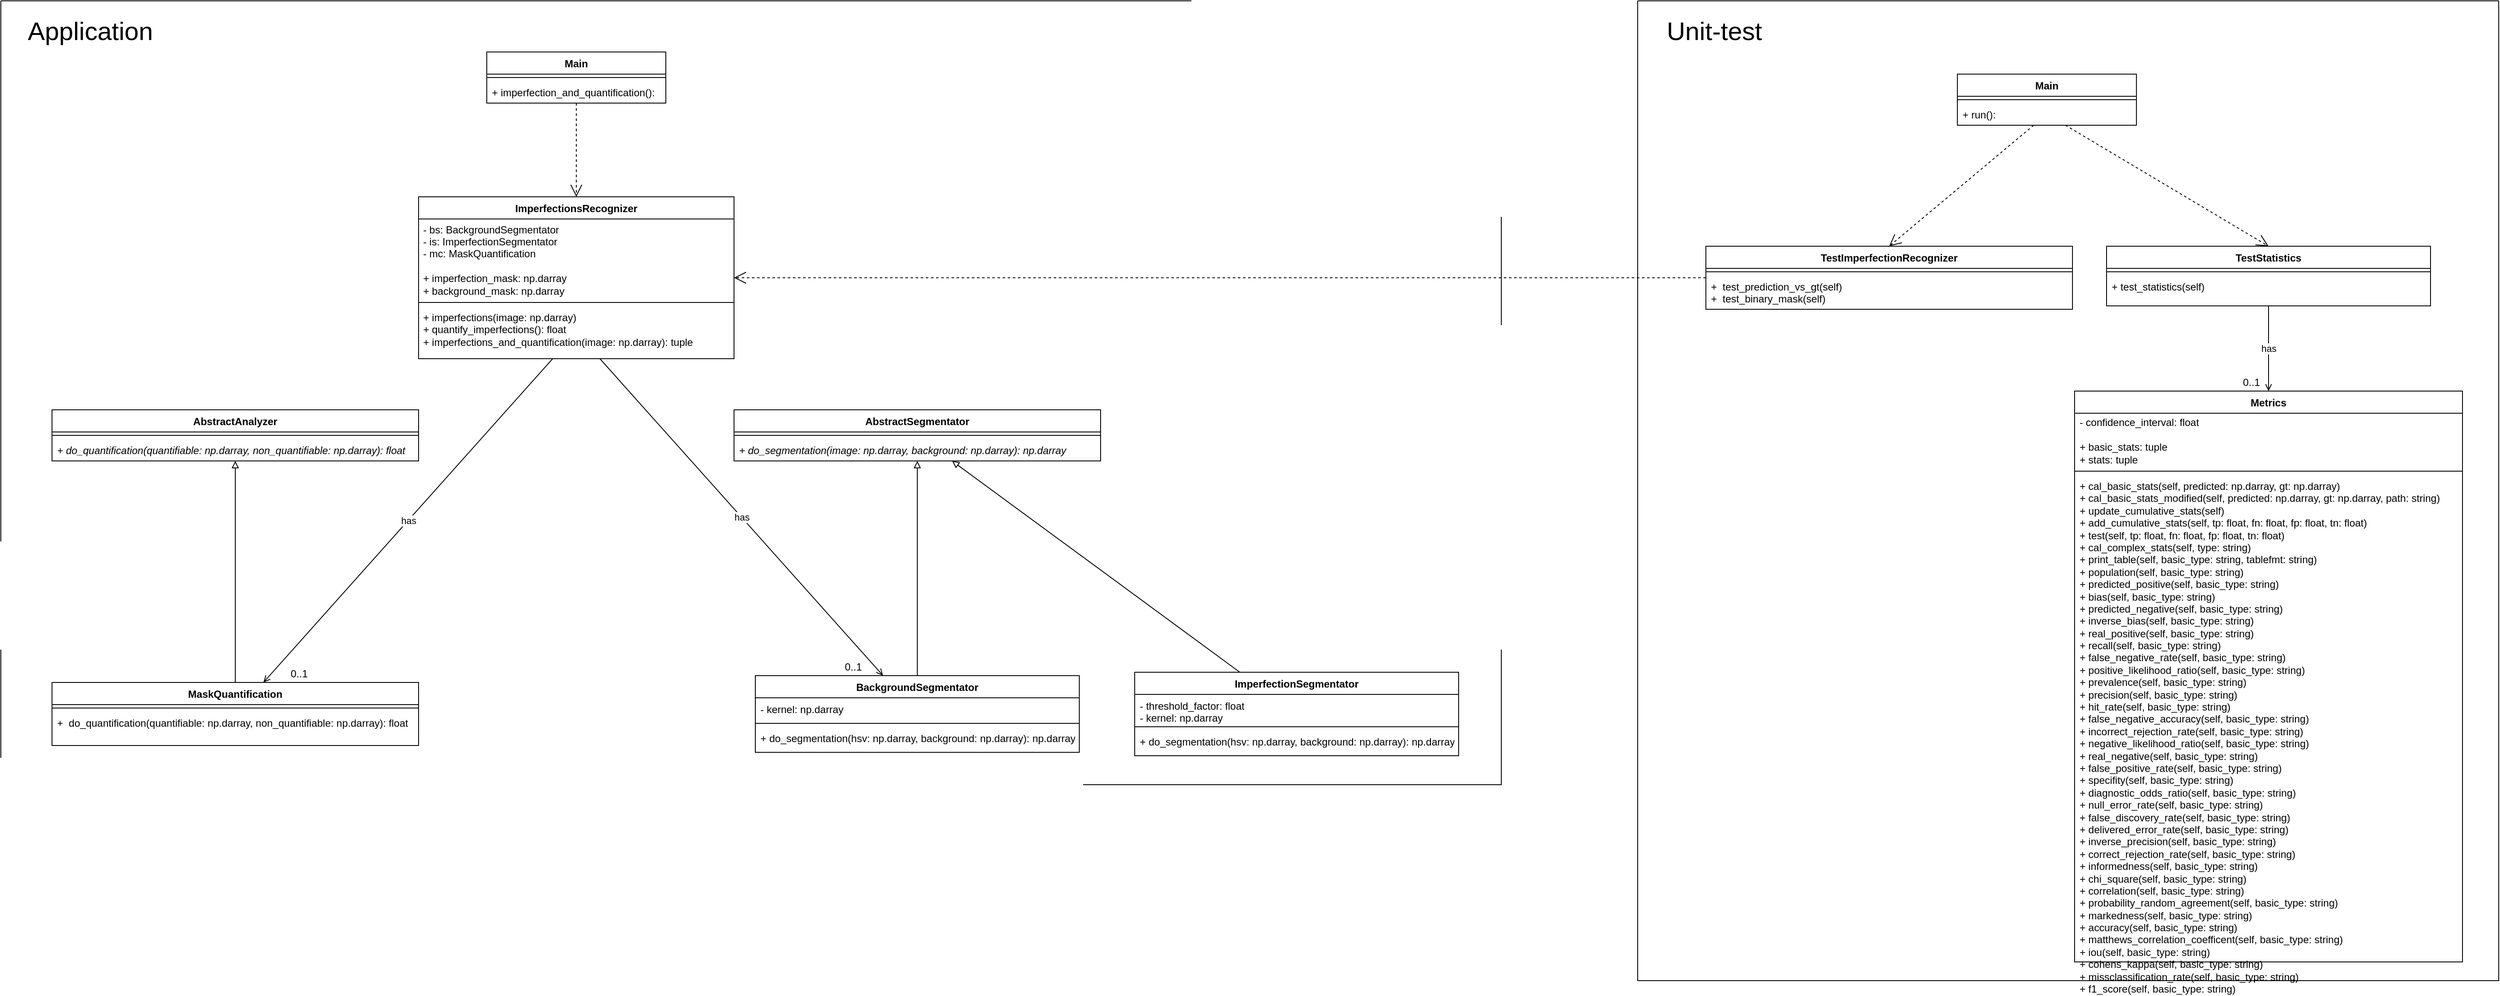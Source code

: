 <mxfile version="14.6.10" type="device"><diagram id="C5RBs43oDa-KdzZeNtuy" name="Page-1"><mxGraphModel dx="3438" dy="3571" grid="1" gridSize="10" guides="1" tooltips="1" connect="1" arrows="1" fold="1" page="1" pageScale="1" pageWidth="827" pageHeight="1169" math="0" shadow="0"><root><mxCell id="WIyWlLk6GJQsqaUBKTNV-0"/><mxCell id="WIyWlLk6GJQsqaUBKTNV-1" parent="WIyWlLk6GJQsqaUBKTNV-0"/><mxCell id="r6uH3k9a7JUGzYTIAbdl-18" value="AbstractAnalyzer" style="swimlane;fontStyle=1;align=center;verticalAlign=top;childLayout=stackLayout;horizontal=1;startSize=26;horizontalStack=0;resizeParent=1;resizeParentMax=0;resizeLast=0;collapsible=1;marginBottom=0;" parent="WIyWlLk6GJQsqaUBKTNV-1" vertex="1"><mxGeometry x="-220" y="620" width="430" height="60" as="geometry"/></mxCell><mxCell id="r6uH3k9a7JUGzYTIAbdl-20" value="" style="line;strokeWidth=1;fillColor=none;align=left;verticalAlign=middle;spacingTop=-1;spacingLeft=3;spacingRight=3;rotatable=0;labelPosition=right;points=[];portConstraint=eastwest;" parent="r6uH3k9a7JUGzYTIAbdl-18" vertex="1"><mxGeometry y="26" width="430" height="8" as="geometry"/></mxCell><mxCell id="r6uH3k9a7JUGzYTIAbdl-21" value="+ do_quantification(quantifiable: np.darray, non_quantifiable: np.darray): float" style="text;strokeColor=none;fillColor=none;align=left;verticalAlign=top;spacingLeft=4;spacingRight=4;overflow=hidden;rotatable=0;points=[[0,0.5],[1,0.5]];portConstraint=eastwest;fontStyle=2" parent="r6uH3k9a7JUGzYTIAbdl-18" vertex="1"><mxGeometry y="34" width="430" height="26" as="geometry"/></mxCell><mxCell id="r6uH3k9a7JUGzYTIAbdl-22" value="BackgroundSegmentator" style="swimlane;fontStyle=1;align=center;verticalAlign=top;childLayout=stackLayout;horizontal=1;startSize=26;horizontalStack=0;resizeParent=1;resizeParentMax=0;resizeLast=0;collapsible=1;marginBottom=0;" parent="WIyWlLk6GJQsqaUBKTNV-1" vertex="1"><mxGeometry x="605" y="932" width="380" height="90" as="geometry"/></mxCell><mxCell id="r6uH3k9a7JUGzYTIAbdl-23" value="- kernel: np.darray" style="text;strokeColor=none;fillColor=none;align=left;verticalAlign=top;spacingLeft=4;spacingRight=4;overflow=hidden;rotatable=0;points=[[0,0.5],[1,0.5]];portConstraint=eastwest;" parent="r6uH3k9a7JUGzYTIAbdl-22" vertex="1"><mxGeometry y="26" width="380" height="26" as="geometry"/></mxCell><mxCell id="r6uH3k9a7JUGzYTIAbdl-24" value="" style="line;strokeWidth=1;fillColor=none;align=left;verticalAlign=middle;spacingTop=-1;spacingLeft=3;spacingRight=3;rotatable=0;labelPosition=right;points=[];portConstraint=eastwest;" parent="r6uH3k9a7JUGzYTIAbdl-22" vertex="1"><mxGeometry y="52" width="380" height="8" as="geometry"/></mxCell><mxCell id="r6uH3k9a7JUGzYTIAbdl-25" value="+ do_segmentation(hsv: np.darray, background: np.darray): np.darray" style="text;strokeColor=none;fillColor=none;align=left;verticalAlign=top;spacingLeft=4;spacingRight=4;overflow=hidden;rotatable=0;points=[[0,0.5],[1,0.5]];portConstraint=eastwest;" parent="r6uH3k9a7JUGzYTIAbdl-22" vertex="1"><mxGeometry y="60" width="380" height="30" as="geometry"/></mxCell><mxCell id="r6uH3k9a7JUGzYTIAbdl-30" value="MaskQuantification" style="swimlane;fontStyle=1;align=center;verticalAlign=top;childLayout=stackLayout;horizontal=1;startSize=26;horizontalStack=0;resizeParent=1;resizeParentMax=0;resizeLast=0;collapsible=1;marginBottom=0;" parent="WIyWlLk6GJQsqaUBKTNV-1" vertex="1"><mxGeometry x="-220" y="940" width="430" height="74" as="geometry"/></mxCell><mxCell id="r6uH3k9a7JUGzYTIAbdl-32" value="" style="line;strokeWidth=1;fillColor=none;align=left;verticalAlign=middle;spacingTop=-1;spacingLeft=3;spacingRight=3;rotatable=0;labelPosition=right;points=[];portConstraint=eastwest;" parent="r6uH3k9a7JUGzYTIAbdl-30" vertex="1"><mxGeometry y="26" width="430" height="8" as="geometry"/></mxCell><mxCell id="r6uH3k9a7JUGzYTIAbdl-33" value="+  do_quantification(quantifiable: np.darray, non_quantifiable: np.darray): float" style="text;strokeColor=none;fillColor=none;align=left;verticalAlign=top;spacingLeft=4;spacingRight=4;overflow=hidden;rotatable=0;points=[[0,0.5],[1,0.5]];portConstraint=eastwest;" parent="r6uH3k9a7JUGzYTIAbdl-30" vertex="1"><mxGeometry y="34" width="430" height="40" as="geometry"/></mxCell><mxCell id="r6uH3k9a7JUGzYTIAbdl-42" value="" style="endArrow=block;html=1;align=left;endFill=0;" parent="WIyWlLk6GJQsqaUBKTNV-1" source="r6uH3k9a7JUGzYTIAbdl-30" target="r6uH3k9a7JUGzYTIAbdl-21" edge="1"><mxGeometry width="50" height="50" relative="1" as="geometry"><mxPoint x="340" y="840" as="sourcePoint"/><mxPoint x="205.857" y="769" as="targetPoint"/></mxGeometry></mxCell><mxCell id="H5UopZFCbMcofxjAYiP0-5" value="ImperfectionsRecognizer" style="swimlane;fontStyle=1;align=center;verticalAlign=top;childLayout=stackLayout;horizontal=1;startSize=26;horizontalStack=0;resizeParent=1;resizeParentMax=0;resizeLast=0;collapsible=1;marginBottom=0;" parent="WIyWlLk6GJQsqaUBKTNV-1" vertex="1"><mxGeometry x="210" y="370" width="370" height="190" as="geometry"/></mxCell><mxCell id="H5UopZFCbMcofxjAYiP0-6" value="&amp;nbsp;- bs: BackgroundSegmentator&lt;br&gt;&amp;nbsp;- is: ImperfectionSegmentator&lt;br&gt;&amp;nbsp;- mc: MaskQuantification&lt;br&gt;&lt;span&gt;&lt;br&gt;&amp;nbsp;+ imperfection_mask: np.darray&lt;/span&gt;&lt;br style=&quot;padding: 0px ; margin: 0px&quot;&gt;&lt;span&gt;&amp;nbsp;+ background&lt;/span&gt;_mask: np.darray" style="text;html=1;strokeColor=none;fillColor=none;align=left;verticalAlign=bottom;whiteSpace=wrap;rounded=0;" parent="H5UopZFCbMcofxjAYiP0-5" vertex="1"><mxGeometry y="26" width="370" height="94" as="geometry"/></mxCell><mxCell id="H5UopZFCbMcofxjAYiP0-7" value="" style="line;strokeWidth=1;fillColor=none;align=left;verticalAlign=middle;spacingTop=-1;spacingLeft=3;spacingRight=3;rotatable=0;labelPosition=right;points=[];portConstraint=eastwest;" parent="H5UopZFCbMcofxjAYiP0-5" vertex="1"><mxGeometry y="120" width="370" height="8" as="geometry"/></mxCell><mxCell id="H5UopZFCbMcofxjAYiP0-9" value="&amp;nbsp;+ imperfections(image: np.darray)&lt;br&gt;&amp;nbsp;+ quantify_imperfections(): float&lt;br&gt;&amp;nbsp;+ imperfections_and_quantification(image: np.darray): tuple" style="text;html=1;strokeColor=none;fillColor=none;align=left;verticalAlign=top;whiteSpace=wrap;rounded=0;" parent="H5UopZFCbMcofxjAYiP0-5" vertex="1"><mxGeometry y="128" width="370" height="62" as="geometry"/></mxCell><mxCell id="H5UopZFCbMcofxjAYiP0-10" value="has" style="endArrow=open;html=1;endFill=0;" parent="WIyWlLk6GJQsqaUBKTNV-1" source="H5UopZFCbMcofxjAYiP0-9" target="r6uH3k9a7JUGzYTIAbdl-30" edge="1"><mxGeometry width="50" height="50" relative="1" as="geometry"><mxPoint x="260" y="960" as="sourcePoint"/><mxPoint x="310" y="910" as="targetPoint"/></mxGeometry></mxCell><mxCell id="H5UopZFCbMcofxjAYiP0-12" value="0..1" style="text;html=1;strokeColor=none;fillColor=none;align=center;verticalAlign=middle;whiteSpace=wrap;rounded=0;" parent="WIyWlLk6GJQsqaUBKTNV-1" vertex="1"><mxGeometry x="50" y="920" width="40" height="20" as="geometry"/></mxCell><mxCell id="H5UopZFCbMcofxjAYiP0-13" value="has" style="endArrow=open;html=1;endFill=0;" parent="WIyWlLk6GJQsqaUBKTNV-1" source="H5UopZFCbMcofxjAYiP0-9" target="r6uH3k9a7JUGzYTIAbdl-22" edge="1"><mxGeometry width="50" height="50" relative="1" as="geometry"><mxPoint x="448.426" y="808" as="sourcePoint"/><mxPoint x="178.889" y="950" as="targetPoint"/></mxGeometry></mxCell><mxCell id="8I8ciBZBEWu3mQ2lOmKd-0" value="Main" style="swimlane;fontStyle=1;align=center;verticalAlign=top;childLayout=stackLayout;horizontal=1;startSize=26;horizontalStack=0;resizeParent=1;resizeParentMax=0;resizeLast=0;collapsible=1;marginBottom=0;" parent="WIyWlLk6GJQsqaUBKTNV-1" vertex="1"><mxGeometry x="290" y="200" width="210" height="60" as="geometry"/></mxCell><mxCell id="8I8ciBZBEWu3mQ2lOmKd-2" value="" style="line;strokeWidth=1;fillColor=none;align=left;verticalAlign=middle;spacingTop=-1;spacingLeft=3;spacingRight=3;rotatable=0;labelPosition=right;points=[];portConstraint=eastwest;" parent="8I8ciBZBEWu3mQ2lOmKd-0" vertex="1"><mxGeometry y="26" width="210" height="8" as="geometry"/></mxCell><mxCell id="8I8ciBZBEWu3mQ2lOmKd-3" value="+ imperfection_and_quantification():" style="text;strokeColor=none;fillColor=none;align=left;verticalAlign=top;spacingLeft=4;spacingRight=4;overflow=hidden;rotatable=0;points=[[0,0.5],[1,0.5]];portConstraint=eastwest;" parent="8I8ciBZBEWu3mQ2lOmKd-0" vertex="1"><mxGeometry y="34" width="210" height="26" as="geometry"/></mxCell><mxCell id="8I8ciBZBEWu3mQ2lOmKd-7" value="" style="endArrow=open;endFill=1;endSize=12;html=1;dashed=1;" parent="WIyWlLk6GJQsqaUBKTNV-1" source="8I8ciBZBEWu3mQ2lOmKd-3" target="H5UopZFCbMcofxjAYiP0-5" edge="1"><mxGeometry width="160" relative="1" as="geometry"><mxPoint x="260" y="600" as="sourcePoint"/><mxPoint x="420" y="600" as="targetPoint"/></mxGeometry></mxCell><mxCell id="PlAL53nBY1dgBmu3rAyc-0" value="AbstractSegmentator" style="swimlane;fontStyle=1;align=center;verticalAlign=top;childLayout=stackLayout;horizontal=1;startSize=26;horizontalStack=0;resizeParent=1;resizeParentMax=0;resizeLast=0;collapsible=1;marginBottom=0;" parent="WIyWlLk6GJQsqaUBKTNV-1" vertex="1"><mxGeometry x="580" y="620" width="430" height="60" as="geometry"/></mxCell><mxCell id="PlAL53nBY1dgBmu3rAyc-1" value="" style="line;strokeWidth=1;fillColor=none;align=left;verticalAlign=middle;spacingTop=-1;spacingLeft=3;spacingRight=3;rotatable=0;labelPosition=right;points=[];portConstraint=eastwest;" parent="PlAL53nBY1dgBmu3rAyc-0" vertex="1"><mxGeometry y="26" width="430" height="8" as="geometry"/></mxCell><mxCell id="PlAL53nBY1dgBmu3rAyc-2" value="+ do_segmentation(image: np.darray, background: np.darray): np.darray" style="text;strokeColor=none;fillColor=none;align=left;verticalAlign=top;spacingLeft=4;spacingRight=4;overflow=hidden;rotatable=0;points=[[0,0.5],[1,0.5]];portConstraint=eastwest;fontStyle=2" parent="PlAL53nBY1dgBmu3rAyc-0" vertex="1"><mxGeometry y="34" width="430" height="26" as="geometry"/></mxCell><mxCell id="PlAL53nBY1dgBmu3rAyc-3" value="ImperfectionSegmentator" style="swimlane;fontStyle=1;align=center;verticalAlign=top;childLayout=stackLayout;horizontal=1;startSize=26;horizontalStack=0;resizeParent=1;resizeParentMax=0;resizeLast=0;collapsible=1;marginBottom=0;" parent="WIyWlLk6GJQsqaUBKTNV-1" vertex="1"><mxGeometry x="1050" y="928" width="380" height="98" as="geometry"/></mxCell><mxCell id="PlAL53nBY1dgBmu3rAyc-4" value="- threshold_factor: float&#10;- kernel: np.darray" style="text;strokeColor=none;fillColor=none;align=left;verticalAlign=top;spacingLeft=4;spacingRight=4;overflow=hidden;rotatable=0;points=[[0,0.5],[1,0.5]];portConstraint=eastwest;" parent="PlAL53nBY1dgBmu3rAyc-3" vertex="1"><mxGeometry y="26" width="380" height="34" as="geometry"/></mxCell><mxCell id="PlAL53nBY1dgBmu3rAyc-5" value="" style="line;strokeWidth=1;fillColor=none;align=left;verticalAlign=middle;spacingTop=-1;spacingLeft=3;spacingRight=3;rotatable=0;labelPosition=right;points=[];portConstraint=eastwest;" parent="PlAL53nBY1dgBmu3rAyc-3" vertex="1"><mxGeometry y="60" width="380" height="8" as="geometry"/></mxCell><mxCell id="PlAL53nBY1dgBmu3rAyc-6" value="+ do_segmentation(hsv: np.darray, background: np.darray): np.darray" style="text;strokeColor=none;fillColor=none;align=left;verticalAlign=top;spacingLeft=4;spacingRight=4;overflow=hidden;rotatable=0;points=[[0,0.5],[1,0.5]];portConstraint=eastwest;" parent="PlAL53nBY1dgBmu3rAyc-3" vertex="1"><mxGeometry y="68" width="380" height="30" as="geometry"/></mxCell><mxCell id="PlAL53nBY1dgBmu3rAyc-7" value="" style="endArrow=block;html=1;align=left;endFill=0;" parent="WIyWlLk6GJQsqaUBKTNV-1" source="r6uH3k9a7JUGzYTIAbdl-22" target="PlAL53nBY1dgBmu3rAyc-2" edge="1"><mxGeometry width="50" height="50" relative="1" as="geometry"><mxPoint x="840" y="1169" as="sourcePoint"/><mxPoint x="840" y="909" as="targetPoint"/></mxGeometry></mxCell><mxCell id="PlAL53nBY1dgBmu3rAyc-8" value="" style="endArrow=block;html=1;align=left;endFill=0;" parent="WIyWlLk6GJQsqaUBKTNV-1" source="PlAL53nBY1dgBmu3rAyc-3" target="PlAL53nBY1dgBmu3rAyc-0" edge="1"><mxGeometry width="50" height="50" relative="1" as="geometry"><mxPoint x="805" y="942" as="sourcePoint"/><mxPoint x="805" y="690" as="targetPoint"/></mxGeometry></mxCell><mxCell id="PlAL53nBY1dgBmu3rAyc-9" value="0..1" style="text;html=1;strokeColor=none;fillColor=none;align=center;verticalAlign=middle;whiteSpace=wrap;rounded=0;" parent="WIyWlLk6GJQsqaUBKTNV-1" vertex="1"><mxGeometry x="700" y="912" width="40" height="20" as="geometry"/></mxCell><mxCell id="GpftDN8OFq6TMZVIZ-fT-0" value="" style="swimlane;startSize=0;" vertex="1" parent="WIyWlLk6GJQsqaUBKTNV-1"><mxGeometry x="-280" y="140" width="1760" height="920" as="geometry"><mxRectangle x="-280" y="140" width="50" height="40" as="alternateBounds"/></mxGeometry></mxCell><mxCell id="GpftDN8OFq6TMZVIZ-fT-1" value="Application" style="text;html=1;strokeColor=none;fillColor=none;align=center;verticalAlign=middle;whiteSpace=wrap;rounded=0;strokeWidth=20;fontSize=30;" vertex="1" parent="GpftDN8OFq6TMZVIZ-fT-0"><mxGeometry x="20" y="10" width="170" height="50" as="geometry"/></mxCell><mxCell id="GpftDN8OFq6TMZVIZ-fT-2" value="" style="swimlane;startSize=0;" vertex="1" parent="WIyWlLk6GJQsqaUBKTNV-1"><mxGeometry x="1640" y="140" width="1010" height="1150" as="geometry"><mxRectangle x="-280" y="140" width="50" height="40" as="alternateBounds"/></mxGeometry></mxCell><mxCell id="GpftDN8OFq6TMZVIZ-fT-3" value="Unit-test" style="text;html=1;strokeColor=none;fillColor=none;align=center;verticalAlign=middle;whiteSpace=wrap;rounded=0;strokeWidth=20;fontSize=30;" vertex="1" parent="GpftDN8OFq6TMZVIZ-fT-2"><mxGeometry x="20" y="10" width="140" height="50" as="geometry"/></mxCell><mxCell id="GpftDN8OFq6TMZVIZ-fT-4" value="Main" style="swimlane;fontStyle=1;align=center;verticalAlign=top;childLayout=stackLayout;horizontal=1;startSize=26;horizontalStack=0;resizeParent=1;resizeParentMax=0;resizeLast=0;collapsible=1;marginBottom=0;" vertex="1" parent="GpftDN8OFq6TMZVIZ-fT-2"><mxGeometry x="375" y="86" width="210" height="60" as="geometry"/></mxCell><mxCell id="GpftDN8OFq6TMZVIZ-fT-5" value="" style="line;strokeWidth=1;fillColor=none;align=left;verticalAlign=middle;spacingTop=-1;spacingLeft=3;spacingRight=3;rotatable=0;labelPosition=right;points=[];portConstraint=eastwest;" vertex="1" parent="GpftDN8OFq6TMZVIZ-fT-4"><mxGeometry y="26" width="210" height="8" as="geometry"/></mxCell><mxCell id="GpftDN8OFq6TMZVIZ-fT-6" value="+ run():" style="text;strokeColor=none;fillColor=none;align=left;verticalAlign=top;spacingLeft=4;spacingRight=4;overflow=hidden;rotatable=0;points=[[0,0.5],[1,0.5]];portConstraint=eastwest;" vertex="1" parent="GpftDN8OFq6TMZVIZ-fT-4"><mxGeometry y="34" width="210" height="26" as="geometry"/></mxCell><mxCell id="GpftDN8OFq6TMZVIZ-fT-7" value="TestImperfectionRecognizer" style="swimlane;fontStyle=1;align=center;verticalAlign=top;childLayout=stackLayout;horizontal=1;startSize=26;horizontalStack=0;resizeParent=1;resizeParentMax=0;resizeLast=0;collapsible=1;marginBottom=0;" vertex="1" parent="GpftDN8OFq6TMZVIZ-fT-2"><mxGeometry x="80" y="288" width="430" height="74" as="geometry"/></mxCell><mxCell id="GpftDN8OFq6TMZVIZ-fT-8" value="" style="line;strokeWidth=1;fillColor=none;align=left;verticalAlign=middle;spacingTop=-1;spacingLeft=3;spacingRight=3;rotatable=0;labelPosition=right;points=[];portConstraint=eastwest;" vertex="1" parent="GpftDN8OFq6TMZVIZ-fT-7"><mxGeometry y="26" width="430" height="8" as="geometry"/></mxCell><mxCell id="GpftDN8OFq6TMZVIZ-fT-9" value="+  test_prediction_vs_gt(self)&#10;+  test_binary_mask(self)" style="text;strokeColor=none;fillColor=none;align=left;verticalAlign=top;spacingLeft=4;spacingRight=4;overflow=hidden;rotatable=0;points=[[0,0.5],[1,0.5]];portConstraint=eastwest;" vertex="1" parent="GpftDN8OFq6TMZVIZ-fT-7"><mxGeometry y="34" width="430" height="40" as="geometry"/></mxCell><mxCell id="GpftDN8OFq6TMZVIZ-fT-10" value="TestStatistics" style="swimlane;fontStyle=1;align=center;verticalAlign=top;childLayout=stackLayout;horizontal=1;startSize=26;horizontalStack=0;resizeParent=1;resizeParentMax=0;resizeLast=0;collapsible=1;marginBottom=0;" vertex="1" parent="GpftDN8OFq6TMZVIZ-fT-2"><mxGeometry x="550" y="288" width="380" height="70" as="geometry"/></mxCell><mxCell id="GpftDN8OFq6TMZVIZ-fT-12" value="" style="line;strokeWidth=1;fillColor=none;align=left;verticalAlign=middle;spacingTop=-1;spacingLeft=3;spacingRight=3;rotatable=0;labelPosition=right;points=[];portConstraint=eastwest;" vertex="1" parent="GpftDN8OFq6TMZVIZ-fT-10"><mxGeometry y="26" width="380" height="8" as="geometry"/></mxCell><mxCell id="GpftDN8OFq6TMZVIZ-fT-13" value="+ test_statistics(self)" style="text;strokeColor=none;fillColor=none;align=left;verticalAlign=top;spacingLeft=4;spacingRight=4;overflow=hidden;rotatable=0;points=[[0,0.5],[1,0.5]];portConstraint=eastwest;" vertex="1" parent="GpftDN8OFq6TMZVIZ-fT-10"><mxGeometry y="34" width="380" height="36" as="geometry"/></mxCell><mxCell id="GpftDN8OFq6TMZVIZ-fT-21" value="has" style="endArrow=open;html=1;endFill=0;entryX=0.5;entryY=0;entryDx=0;entryDy=0;" edge="1" parent="GpftDN8OFq6TMZVIZ-fT-2" source="GpftDN8OFq6TMZVIZ-fT-13"><mxGeometry width="50" height="50" relative="1" as="geometry"><mxPoint x="524.999" y="168" as="sourcePoint"/><mxPoint x="740" y="458" as="targetPoint"/></mxGeometry></mxCell><mxCell id="GpftDN8OFq6TMZVIZ-fT-22" value="0..1" style="text;html=1;strokeColor=none;fillColor=none;align=center;verticalAlign=middle;whiteSpace=wrap;rounded=0;" vertex="1" parent="GpftDN8OFq6TMZVIZ-fT-2"><mxGeometry x="700" y="438" width="40" height="20" as="geometry"/></mxCell><mxCell id="GpftDN8OFq6TMZVIZ-fT-23" value="" style="endArrow=open;endFill=1;endSize=12;html=1;dashed=1;entryX=0.5;entryY=0;entryDx=0;entryDy=0;" edge="1" parent="GpftDN8OFq6TMZVIZ-fT-2" source="GpftDN8OFq6TMZVIZ-fT-6" target="GpftDN8OFq6TMZVIZ-fT-7"><mxGeometry width="160" relative="1" as="geometry"><mxPoint x="480" y="150" as="sourcePoint"/><mxPoint x="-810" y="410.0" as="targetPoint"/></mxGeometry></mxCell><mxCell id="GpftDN8OFq6TMZVIZ-fT-24" value="" style="endArrow=open;endFill=1;endSize=12;html=1;dashed=1;entryX=0.5;entryY=0;entryDx=0;entryDy=0;" edge="1" parent="GpftDN8OFq6TMZVIZ-fT-2" source="GpftDN8OFq6TMZVIZ-fT-6" target="GpftDN8OFq6TMZVIZ-fT-10"><mxGeometry width="160" relative="1" as="geometry"><mxPoint x="490" y="160" as="sourcePoint"/><mxPoint x="305" y="298" as="targetPoint"/></mxGeometry></mxCell><mxCell id="GpftDN8OFq6TMZVIZ-fT-26" value="Metrics" style="swimlane;fontStyle=1;align=center;verticalAlign=top;childLayout=stackLayout;horizontal=1;startSize=26;horizontalStack=0;resizeParent=1;resizeParentMax=0;resizeLast=0;collapsible=1;marginBottom=0;" vertex="1" parent="GpftDN8OFq6TMZVIZ-fT-2"><mxGeometry x="512.5" y="458" width="455" height="670" as="geometry"/></mxCell><mxCell id="GpftDN8OFq6TMZVIZ-fT-27" value="&amp;nbsp;- confidence_interval: float&lt;br&gt;&lt;span&gt;&lt;br&gt;&amp;nbsp;+ basic_stats: tuple&lt;/span&gt;&lt;br style=&quot;padding: 0px ; margin: 0px&quot;&gt;&lt;span&gt;&amp;nbsp;+ stats&lt;/span&gt;: tuple" style="text;html=1;strokeColor=none;fillColor=none;align=left;verticalAlign=bottom;whiteSpace=wrap;rounded=0;" vertex="1" parent="GpftDN8OFq6TMZVIZ-fT-26"><mxGeometry y="26" width="455" height="64" as="geometry"/></mxCell><mxCell id="GpftDN8OFq6TMZVIZ-fT-28" value="" style="line;strokeWidth=1;fillColor=none;align=left;verticalAlign=middle;spacingTop=-1;spacingLeft=3;spacingRight=3;rotatable=0;labelPosition=right;points=[];portConstraint=eastwest;" vertex="1" parent="GpftDN8OFq6TMZVIZ-fT-26"><mxGeometry y="90" width="455" height="8" as="geometry"/></mxCell><mxCell id="GpftDN8OFq6TMZVIZ-fT-29" value="&amp;nbsp;+ cal_basic_stats(self, predicted: np.darray, gt: np.darray)&lt;br&gt;&amp;nbsp;+ cal_basic_stats_modified(self, predicted: np.darray, gt: np.darray, path: string)&lt;br&gt;&amp;nbsp;+ update_cumulative_stats(self)&lt;br&gt;&amp;nbsp;+ add_cumulative_stats(self, tp: float, fn: float, fp: float, tn: float)&lt;br&gt;&amp;nbsp;+ test(self, tp: float, fn: float, fp: float, tn: float)&lt;br&gt;&amp;nbsp;+ cal_complex_stats(self, type: string)&lt;br&gt;&amp;nbsp;+ print_table(self, basic_type: string, tablefmt: string)&lt;br&gt;&amp;nbsp;+ population(self, basic_type: string)&lt;br&gt;&amp;nbsp;+ predicted_positive(self, basic_type: string)&lt;br&gt;&amp;nbsp;+ bias(self, basic_type: string)&lt;br&gt;&amp;nbsp;+ predicted_negative(self, basic_type: string)&lt;br&gt;&amp;nbsp;+ inverse_bias(self, basic_type: string)&lt;br&gt;&amp;nbsp;+ real_positive(self, basic_type: string)&lt;br&gt;&amp;nbsp;+ recall(self, basic_type: string)&lt;br&gt;&amp;nbsp;+ false_negative_rate(self, basic_type: string)&lt;br&gt;&amp;nbsp;+ positive_likelihood_ratio(self, basic_type: string)&lt;br&gt;&amp;nbsp;+ prevalence(self, basic_type: string)&lt;br&gt;&amp;nbsp;+ precision(self, basic_type: string)&lt;br&gt;&amp;nbsp;+ hit_rate(self, basic_type: string)&lt;br&gt;&amp;nbsp;+ false_negative_accuracy(self, basic_type: string)&lt;br&gt;&amp;nbsp;+ incorrect_rejection_rate(self, basic_type: string)&lt;br&gt;&amp;nbsp;+ negative_likelihood_ratio(self, basic_type: string)&lt;br&gt;&amp;nbsp;+ real_negative(self, basic_type: string)&lt;br&gt;&amp;nbsp;+ false_positive_rate(self, basic_type: string)&lt;br&gt;&amp;nbsp;+ specifity(self, basic_type: string)&lt;br&gt;&amp;nbsp;+ diagnostic_odds_ratio(self, basic_type: string)&lt;br&gt;&amp;nbsp;+ null_error_rate(self, basic_type: string)&lt;br&gt;&amp;nbsp;+ false_discovery_rate(self, basic_type: string)&lt;br&gt;&amp;nbsp;+ delivered_error_rate(self, basic_type: string)&lt;br&gt;&amp;nbsp;+ inverse_precision(self, basic_type: string)&lt;br&gt;&amp;nbsp;+ correct_rejection_rate(self, basic_type: string)&lt;br&gt;&amp;nbsp;+ informedness(self, basic_type: string)&lt;br&gt;&amp;nbsp;+ chi_square(self, basic_type: string)&lt;br&gt;&amp;nbsp;+ correlation(self, basic_type: string)&lt;br&gt;&amp;nbsp;+ probability_random_agreement(self, basic_type: string)&lt;br&gt;&amp;nbsp;+ markedness(self, basic_type: string)&lt;br&gt;&amp;nbsp;+ accuracy(self, basic_type: string)&lt;br&gt;&amp;nbsp;+ matthews_correlation_coefficent(self, basic_type: string)&lt;br&gt;&amp;nbsp;+ iou(self, basic_type: string)&lt;br&gt;&amp;nbsp;+ cohens_kappa(self, basic_type: string)&lt;br&gt;&amp;nbsp;+ missclassification_rate(self, basic_type: string)&lt;br&gt;&amp;nbsp;+ f1_score(self, basic_type: string)" style="text;html=1;strokeColor=none;fillColor=none;align=left;verticalAlign=top;whiteSpace=wrap;rounded=0;" vertex="1" parent="GpftDN8OFq6TMZVIZ-fT-26"><mxGeometry y="98" width="455" height="572" as="geometry"/></mxCell><mxCell id="GpftDN8OFq6TMZVIZ-fT-17" value="" style="endArrow=open;endFill=1;endSize=12;html=1;dashed=1;exitX=0;exitY=0.5;exitDx=0;exitDy=0;" edge="1" parent="WIyWlLk6GJQsqaUBKTNV-1" source="GpftDN8OFq6TMZVIZ-fT-7" target="H5UopZFCbMcofxjAYiP0-5"><mxGeometry width="160" relative="1" as="geometry"><mxPoint x="405" y="270" as="sourcePoint"/><mxPoint x="405" y="380" as="targetPoint"/></mxGeometry></mxCell></root></mxGraphModel></diagram></mxfile>